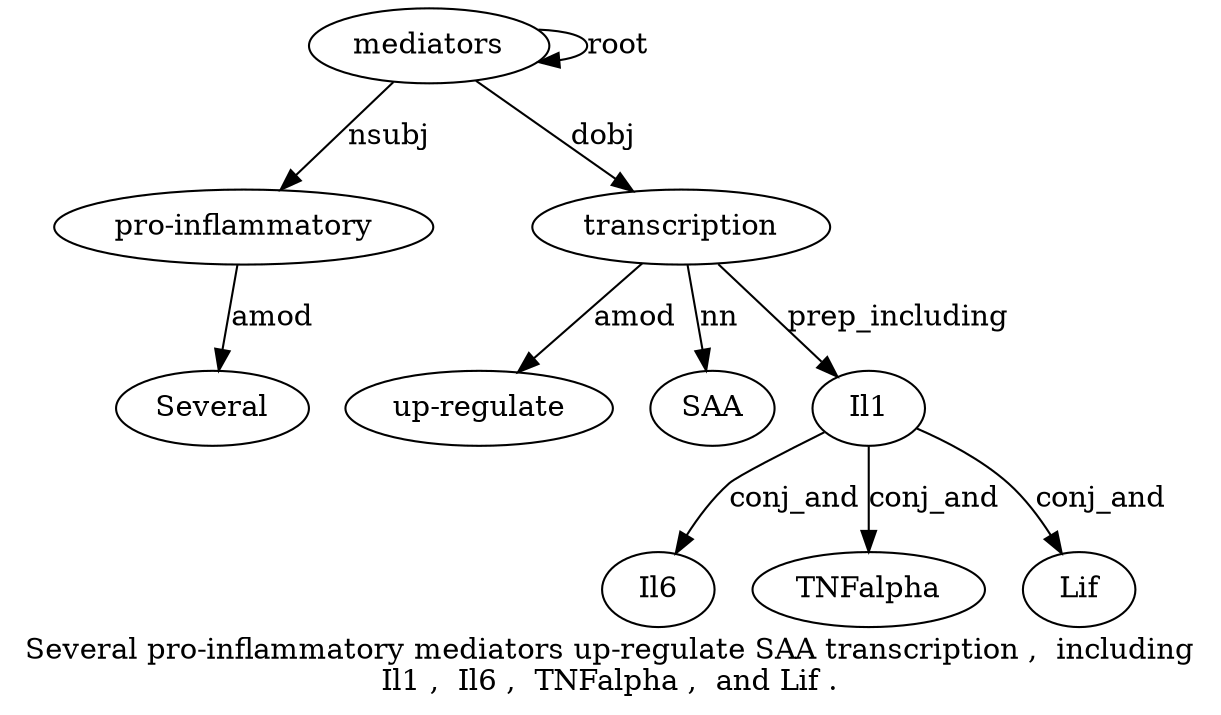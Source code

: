 digraph "Several pro-inflammatory mediators up-regulate SAA transcription ,  including Il1 ,  Il6 ,  TNFalpha ,  and Lif ." {
label="Several pro-inflammatory mediators up-regulate SAA transcription ,  including
Il1 ,  Il6 ,  TNFalpha ,  and Lif .";
"pro-inflammatory2" [style=filled, fillcolor=white, label="pro-inflammatory"];
Several1 [style=filled, fillcolor=white, label=Several];
"pro-inflammatory2" -> Several1  [label=amod];
mediators3 [style=filled, fillcolor=white, label=mediators];
mediators3 -> "pro-inflammatory2"  [label=nsubj];
mediators3 -> mediators3  [label=root];
transcription6 [style=filled, fillcolor=white, label=transcription];
"up-regulate4" [style=filled, fillcolor=white, label="up-regulate"];
transcription6 -> "up-regulate4"  [label=amod];
SAA5 [style=filled, fillcolor=white, label=SAA];
transcription6 -> SAA5  [label=nn];
mediators3 -> transcription6  [label=dobj];
Il19 [style=filled, fillcolor=white, label=Il1];
transcription6 -> Il19  [label=prep_including];
Il611 [style=filled, fillcolor=white, label=Il6];
Il19 -> Il611  [label=conj_and];
TNFalpha13 [style=filled, fillcolor=white, label=TNFalpha];
Il19 -> TNFalpha13  [label=conj_and];
Lif16 [style=filled, fillcolor=white, label=Lif];
Il19 -> Lif16  [label=conj_and];
}

